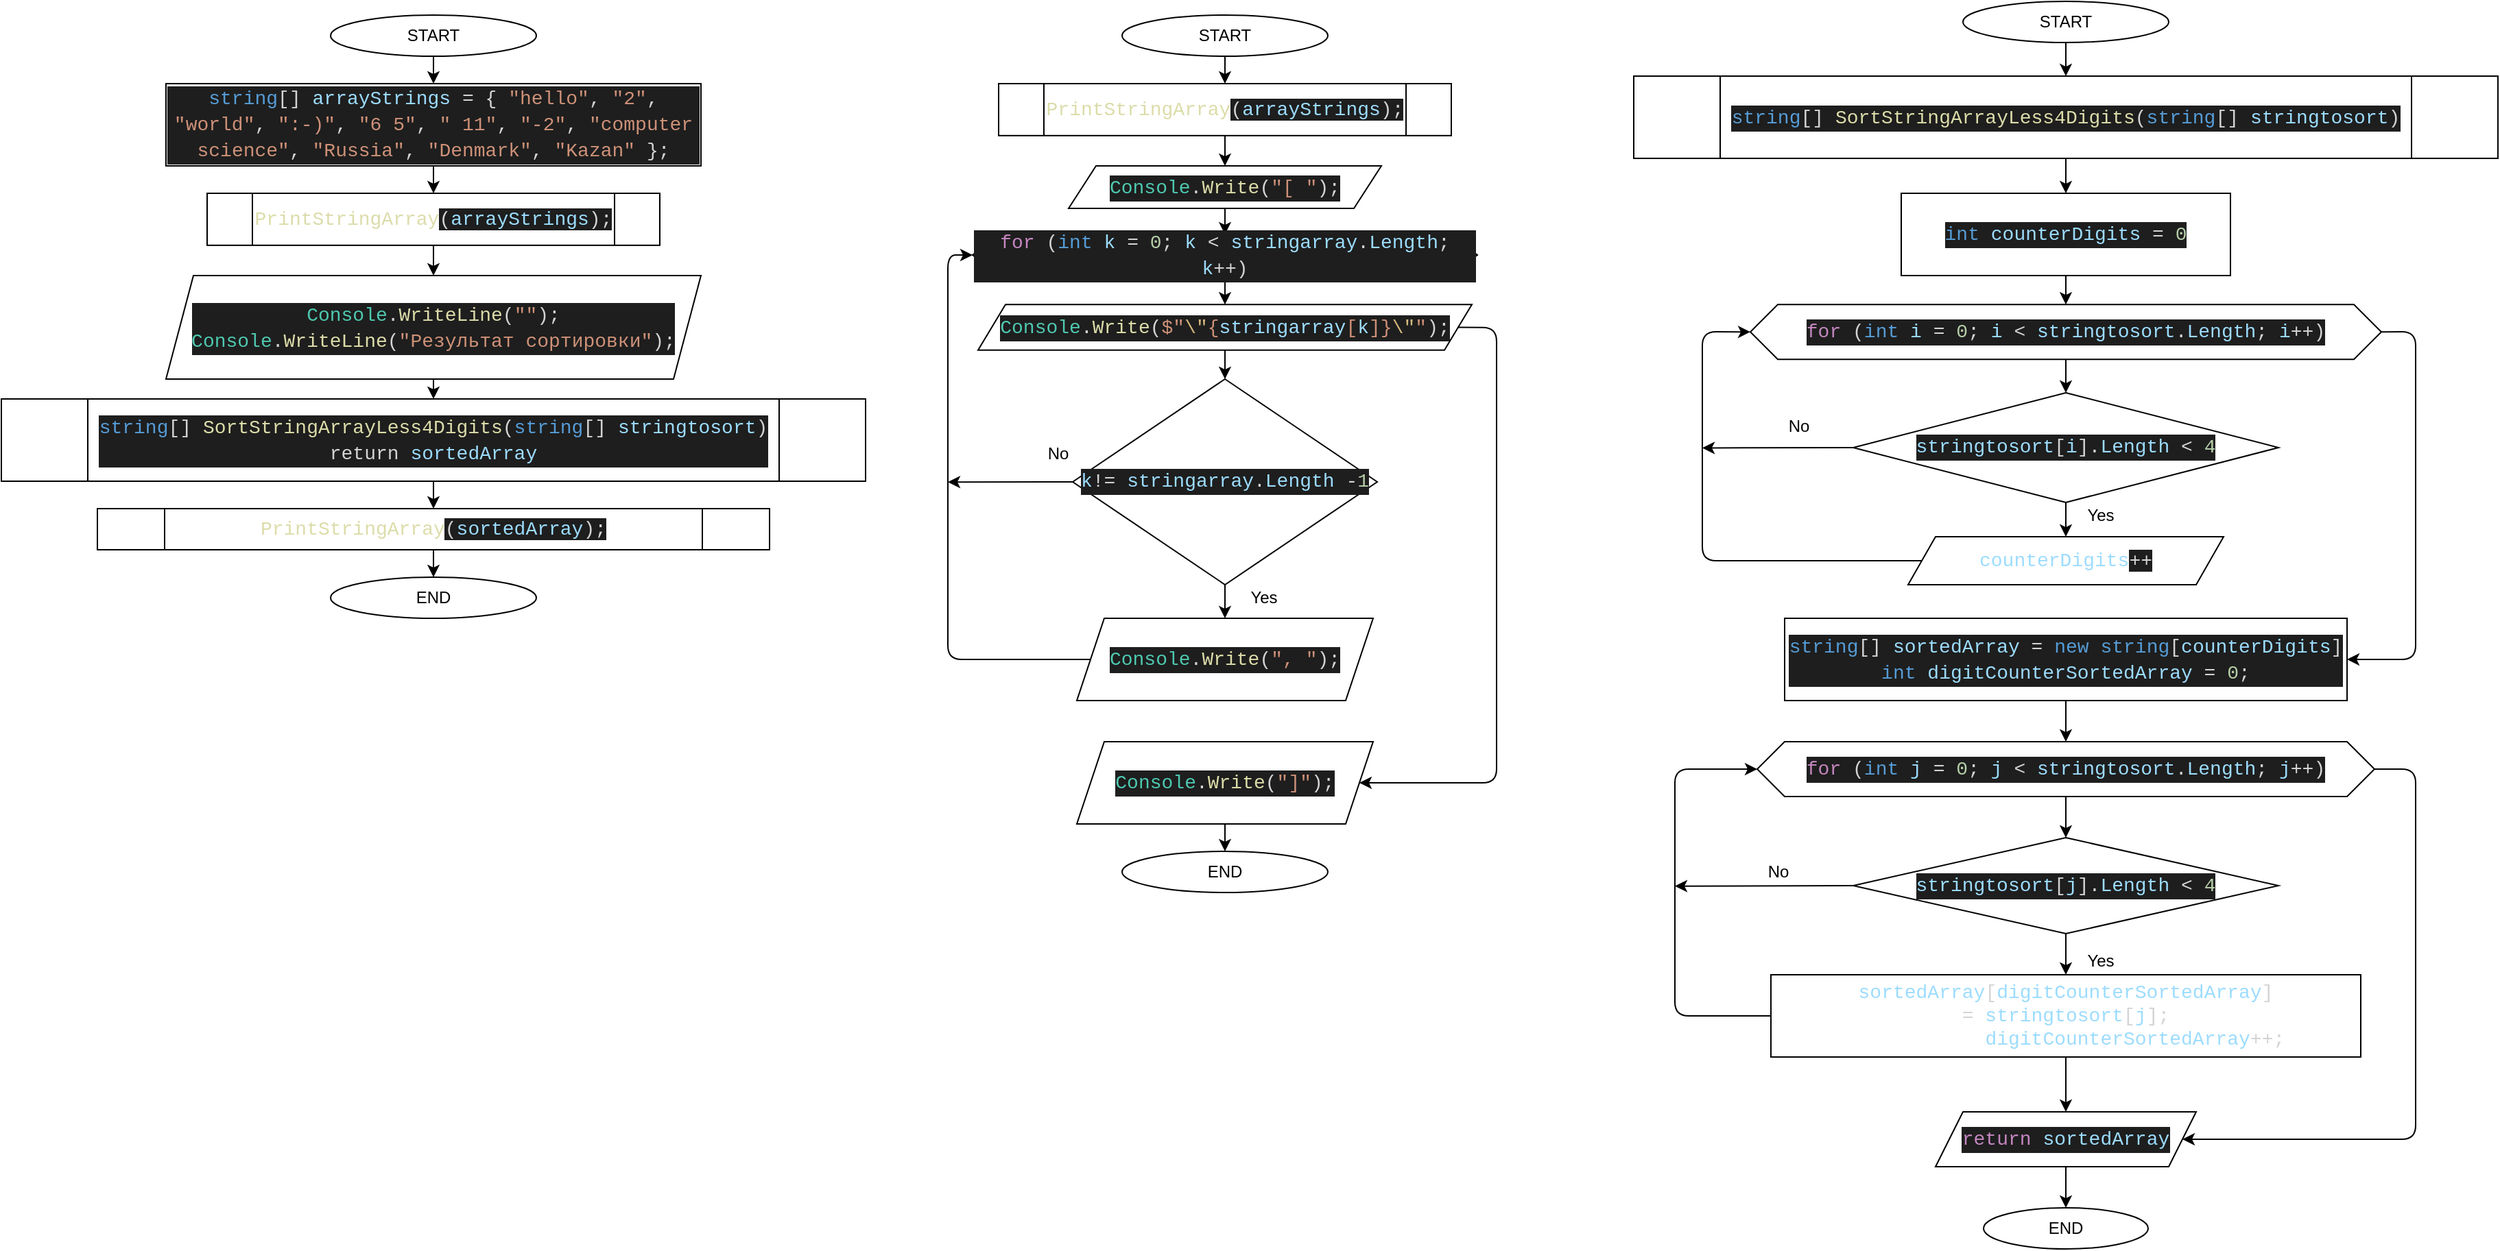 <mxfile>
    <diagram id="hvUYXnbO85yFD1JKyPwX" name="Page-1">
        <mxGraphModel dx="1193" dy="608" grid="1" gridSize="10" guides="1" tooltips="1" connect="1" arrows="1" fold="1" page="1" pageScale="1" pageWidth="827" pageHeight="1169" math="0" shadow="0">
            <root>
                <mxCell id="0"/>
                <mxCell id="1" parent="0"/>
                <mxCell id="4" value="" style="edgeStyle=none;html=1;" edge="1" parent="1" source="2" target="3">
                    <mxGeometry relative="1" as="geometry"/>
                </mxCell>
                <mxCell id="2" value="START" style="ellipse;whiteSpace=wrap;html=1;" vertex="1" parent="1">
                    <mxGeometry x="250" y="30" width="150" height="30" as="geometry"/>
                </mxCell>
                <mxCell id="8" value="" style="edgeStyle=none;html=1;" edge="1" parent="1" source="3" target="5">
                    <mxGeometry relative="1" as="geometry"/>
                </mxCell>
                <mxCell id="3" value="&#10;&#10;&lt;div style=&quot;color: rgb(212, 212, 212); background-color: rgb(30, 30, 30); font-family: consolas, &amp;quot;courier new&amp;quot;, monospace; font-weight: normal; font-size: 14px; line-height: 19px;&quot;&gt;&lt;div&gt;&lt;span style=&quot;color: #569cd6&quot;&gt;string&lt;/span&gt;&lt;span style=&quot;color: #d4d4d4&quot;&gt;[] &lt;/span&gt;&lt;span style=&quot;color: #9cdcfe&quot;&gt;arrayStrings&lt;/span&gt;&lt;span style=&quot;color: #d4d4d4&quot;&gt; &lt;/span&gt;&lt;span style=&quot;color: #d4d4d4&quot;&gt;=&lt;/span&gt;&lt;span style=&quot;color: #d4d4d4&quot;&gt; { &lt;/span&gt;&lt;span style=&quot;color: #ce9178&quot;&gt;&quot;hello&quot;&lt;/span&gt;&lt;span style=&quot;color: #d4d4d4&quot;&gt;, &lt;/span&gt;&lt;span style=&quot;color: #ce9178&quot;&gt;&quot;2&quot;&lt;/span&gt;&lt;span style=&quot;color: #d4d4d4&quot;&gt;, &lt;/span&gt;&lt;span style=&quot;color: #ce9178&quot;&gt;&quot;world&quot;&lt;/span&gt;&lt;span style=&quot;color: #d4d4d4&quot;&gt;, &lt;/span&gt;&lt;span style=&quot;color: #ce9178&quot;&gt;&quot;:-)&quot;&lt;/span&gt;&lt;span style=&quot;color: #d4d4d4&quot;&gt;, &lt;/span&gt;&lt;span style=&quot;color: #ce9178&quot;&gt;&quot;6 5&quot;&lt;/span&gt;&lt;span style=&quot;color: #d4d4d4&quot;&gt;, &lt;/span&gt;&lt;span style=&quot;color: #ce9178&quot;&gt;&quot; 11&quot;&lt;/span&gt;&lt;span style=&quot;color: #d4d4d4&quot;&gt;, &lt;/span&gt;&lt;span style=&quot;color: #ce9178&quot;&gt;&quot;-2&quot;&lt;/span&gt;&lt;span style=&quot;color: #d4d4d4&quot;&gt;, &lt;/span&gt;&lt;span style=&quot;color: #ce9178&quot;&gt;&quot;computer science&quot;&lt;/span&gt;&lt;span style=&quot;color: #d4d4d4&quot;&gt;, &lt;/span&gt;&lt;span style=&quot;color: #ce9178&quot;&gt;&quot;Russia&quot;&lt;/span&gt;&lt;span style=&quot;color: #d4d4d4&quot;&gt;, &lt;/span&gt;&lt;span style=&quot;color: #ce9178&quot;&gt;&quot;Denmark&quot;&lt;/span&gt;&lt;span style=&quot;color: #d4d4d4&quot;&gt;, &lt;/span&gt;&lt;span style=&quot;color: #ce9178&quot;&gt;&quot;Kazan&quot;&lt;/span&gt;&lt;span style=&quot;color: #d4d4d4&quot;&gt; };&lt;/span&gt;&lt;/div&gt;&lt;/div&gt;&#10;&#10;" style="rounded=0;whiteSpace=wrap;html=1;" vertex="1" parent="1">
                    <mxGeometry x="130" y="80" width="390" height="60" as="geometry"/>
                </mxCell>
                <mxCell id="17" value="" style="edgeStyle=none;html=1;entryX=0.5;entryY=0;entryDx=0;entryDy=0;" edge="1" parent="1" source="5" target="9">
                    <mxGeometry relative="1" as="geometry"/>
                </mxCell>
                <mxCell id="5" value="&lt;span style=&quot;font-family: &amp;#34;consolas&amp;#34; , &amp;#34;courier new&amp;#34; , monospace ; font-size: 14px ; color: rgb(220 , 220 , 170)&quot;&gt;PrintStringArray&lt;/span&gt;&lt;span style=&quot;font-family: &amp;#34;consolas&amp;#34; , &amp;#34;courier new&amp;#34; , monospace ; font-size: 14px&quot;&gt;&lt;span style=&quot;background-color: rgb(30 , 30 , 30)&quot;&gt;&lt;font color=&quot;#d4d4d4&quot;&gt;(&lt;/font&gt;&lt;/span&gt;&lt;/span&gt;&lt;span style=&quot;font-family: &amp;#34;consolas&amp;#34; , &amp;#34;courier new&amp;#34; , monospace ; font-size: 14px ; background-color: rgb(30 , 30 , 30) ; color: rgb(156 , 220 , 254)&quot;&gt;arrayStrings&lt;/span&gt;&lt;span style=&quot;color: rgb(212 , 212 , 212) ; font-family: &amp;#34;consolas&amp;#34; , &amp;#34;courier new&amp;#34; , monospace ; font-size: 14px ; background-color: rgb(30 , 30 , 30)&quot;&gt;);&lt;/span&gt;" style="shape=process;whiteSpace=wrap;html=1;backgroundOutline=1;" vertex="1" parent="1">
                    <mxGeometry x="160" y="160" width="330" height="37.92" as="geometry"/>
                </mxCell>
                <mxCell id="12" value="" style="edgeStyle=none;html=1;" edge="1" parent="1" source="9" target="10">
                    <mxGeometry relative="1" as="geometry"/>
                </mxCell>
                <mxCell id="9" value="&lt;div style=&quot;color: rgb(212 , 212 , 212) ; background-color: rgb(30 , 30 , 30) ; font-family: &amp;#34;consolas&amp;#34; , &amp;#34;courier new&amp;#34; , monospace ; font-size: 14px ; line-height: 19px&quot;&gt;&lt;div&gt;&lt;span style=&quot;color: #4ec9b0&quot;&gt;Console&lt;/span&gt;.&lt;span style=&quot;color: #dcdcaa&quot;&gt;WriteLine&lt;/span&gt;(&lt;span style=&quot;color: #ce9178&quot;&gt;&quot;&quot;&lt;/span&gt;);&lt;/div&gt;&lt;div&gt;&lt;span style=&quot;color: #4ec9b0&quot;&gt;Console&lt;/span&gt;.&lt;span style=&quot;color: #dcdcaa&quot;&gt;WriteLine&lt;/span&gt;(&lt;span style=&quot;color: #ce9178&quot;&gt;&quot;Рeзультат сортировки&quot;&lt;/span&gt;);&lt;/div&gt;&lt;/div&gt;" style="shape=parallelogram;perimeter=parallelogramPerimeter;whiteSpace=wrap;html=1;fixedSize=1;align=center;" vertex="1" parent="1">
                    <mxGeometry x="130" y="220" width="390" height="75.48" as="geometry"/>
                </mxCell>
                <mxCell id="13" value="" style="edgeStyle=none;html=1;" edge="1" parent="1" source="10" target="11">
                    <mxGeometry relative="1" as="geometry"/>
                </mxCell>
                <mxCell id="10" value="&lt;div style=&quot;color: rgb(212 , 212 , 212) ; background-color: rgb(30 , 30 , 30) ; font-family: &amp;#34;consolas&amp;#34; , &amp;#34;courier new&amp;#34; , monospace ; font-size: 14px ; line-height: 19px&quot;&gt;&lt;span style=&quot;color: #569cd6&quot;&gt;string&lt;/span&gt;[] &lt;span style=&quot;color: #dcdcaa&quot;&gt;SortStringArrayLess4Digits&lt;/span&gt;(&lt;span style=&quot;color: #569cd6&quot;&gt;string&lt;/span&gt;[] &lt;span style=&quot;color: #9cdcfe&quot;&gt;stringtosort&lt;/span&gt;)&lt;/div&gt;&lt;div style=&quot;color: rgb(212 , 212 , 212) ; background-color: rgb(30 , 30 , 30) ; font-family: &amp;#34;consolas&amp;#34; , &amp;#34;courier new&amp;#34; , monospace ; font-size: 14px ; line-height: 19px&quot;&gt;return&amp;nbsp;&lt;span style=&quot;color: rgb(156 , 220 , 254) ; font-family: &amp;#34;consolas&amp;#34; , &amp;#34;courier new&amp;#34; , monospace&quot;&gt;sortedArray&lt;/span&gt;&lt;/div&gt;" style="shape=process;whiteSpace=wrap;html=1;backgroundOutline=1;" vertex="1" parent="1">
                    <mxGeometry x="10" y="310" width="630" height="60" as="geometry"/>
                </mxCell>
                <mxCell id="15" value="" style="edgeStyle=none;html=1;" edge="1" parent="1" source="11" target="14">
                    <mxGeometry relative="1" as="geometry"/>
                </mxCell>
                <mxCell id="11" value="&lt;span style=&quot;font-family: &amp;#34;consolas&amp;#34; , &amp;#34;courier new&amp;#34; , monospace ; font-size: 14px ; color: rgb(220 , 220 , 170)&quot;&gt;PrintStringArray&lt;/span&gt;&lt;span style=&quot;font-family: &amp;#34;consolas&amp;#34; , &amp;#34;courier new&amp;#34; , monospace ; font-size: 14px&quot;&gt;&lt;font color=&quot;#d4d4d4&quot;&gt;&lt;span style=&quot;background-color: rgb(30 , 30 , 30)&quot;&gt;(&lt;/span&gt;&lt;/font&gt;&lt;/span&gt;&lt;span style=&quot;color: rgb(156 , 220 , 254) ; font-family: &amp;#34;consolas&amp;#34; , &amp;#34;courier new&amp;#34; , monospace ; font-size: 14px ; background-color: rgb(30 , 30 , 30)&quot;&gt;sortedArray&lt;/span&gt;&lt;span style=&quot;color: rgb(212 , 212 , 212) ; font-family: &amp;#34;consolas&amp;#34; , &amp;#34;courier new&amp;#34; , monospace ; font-size: 14px ; background-color: rgb(30 , 30 , 30)&quot;&gt;);&lt;/span&gt;" style="shape=process;whiteSpace=wrap;html=1;backgroundOutline=1;" vertex="1" parent="1">
                    <mxGeometry x="80" y="390" width="490" height="30" as="geometry"/>
                </mxCell>
                <mxCell id="14" value="END" style="ellipse;whiteSpace=wrap;html=1;" vertex="1" parent="1">
                    <mxGeometry x="250" y="440" width="150" height="30" as="geometry"/>
                </mxCell>
                <mxCell id="38" style="edgeStyle=none;html=1;exitX=0.5;exitY=1;exitDx=0;exitDy=0;entryX=0.5;entryY=0;entryDx=0;entryDy=0;" edge="1" parent="1" source="19" target="20">
                    <mxGeometry relative="1" as="geometry"/>
                </mxCell>
                <mxCell id="19" value="START" style="ellipse;whiteSpace=wrap;html=1;" vertex="1" parent="1">
                    <mxGeometry x="827" y="30" width="150" height="30" as="geometry"/>
                </mxCell>
                <mxCell id="28" value="" style="edgeStyle=none;html=1;entryX=0.5;entryY=0;entryDx=0;entryDy=0;" edge="1" parent="1" source="20" target="21">
                    <mxGeometry relative="1" as="geometry"/>
                </mxCell>
                <mxCell id="20" value="&lt;span style=&quot;font-family: &amp;#34;consolas&amp;#34; , &amp;#34;courier new&amp;#34; , monospace ; font-size: 14px ; color: rgb(220 , 220 , 170)&quot;&gt;PrintStringArray&lt;/span&gt;&lt;span style=&quot;font-family: &amp;#34;consolas&amp;#34; , &amp;#34;courier new&amp;#34; , monospace ; font-size: 14px&quot;&gt;&lt;span style=&quot;background-color: rgb(30 , 30 , 30)&quot;&gt;&lt;font color=&quot;#d4d4d4&quot;&gt;(&lt;/font&gt;&lt;/span&gt;&lt;/span&gt;&lt;span style=&quot;font-family: &amp;#34;consolas&amp;#34; , &amp;#34;courier new&amp;#34; , monospace ; font-size: 14px ; background-color: rgb(30 , 30 , 30) ; color: rgb(156 , 220 , 254)&quot;&gt;arrayStrings&lt;/span&gt;&lt;span style=&quot;color: rgb(212 , 212 , 212) ; font-family: &amp;#34;consolas&amp;#34; , &amp;#34;courier new&amp;#34; , monospace ; font-size: 14px ; background-color: rgb(30 , 30 , 30)&quot;&gt;);&lt;/span&gt;" style="shape=process;whiteSpace=wrap;html=1;backgroundOutline=1;" vertex="1" parent="1">
                    <mxGeometry x="737" y="80" width="330" height="37.92" as="geometry"/>
                </mxCell>
                <mxCell id="29" value="" style="edgeStyle=none;html=1;entryX=0.5;entryY=0;entryDx=0;entryDy=0;" edge="1" parent="1" source="21" target="22">
                    <mxGeometry relative="1" as="geometry"/>
                </mxCell>
                <mxCell id="21" value="&lt;div style=&quot;color: rgb(212 , 212 , 212) ; background-color: rgb(30 , 30 , 30) ; font-family: &amp;#34;consolas&amp;#34; , &amp;#34;courier new&amp;#34; , monospace ; font-size: 14px ; line-height: 19px&quot;&gt;&lt;span style=&quot;color: #4ec9b0&quot;&gt;Console&lt;/span&gt;.&lt;span style=&quot;color: #dcdcaa&quot;&gt;Write&lt;/span&gt;(&lt;span style=&quot;color: #ce9178&quot;&gt;&quot;[ &quot;&lt;/span&gt;);&lt;/div&gt;" style="shape=parallelogram;perimeter=parallelogramPerimeter;whiteSpace=wrap;html=1;fixedSize=1;" vertex="1" parent="1">
                    <mxGeometry x="788" y="140" width="228" height="31.04" as="geometry"/>
                </mxCell>
                <mxCell id="30" value="" style="edgeStyle=none;html=1;entryX=0.5;entryY=0;entryDx=0;entryDy=0;" edge="1" parent="1" source="22" target="23">
                    <mxGeometry relative="1" as="geometry"/>
                </mxCell>
                <mxCell id="22" value="&lt;div style=&quot;color: rgb(212 , 212 , 212) ; background-color: rgb(30 , 30 , 30) ; font-family: &amp;#34;consolas&amp;#34; , &amp;#34;courier new&amp;#34; , monospace ; font-size: 14px ; line-height: 19px&quot;&gt;&lt;span style=&quot;color: #c586c0&quot;&gt;for&lt;/span&gt; (&lt;span style=&quot;color: #569cd6&quot;&gt;int&lt;/span&gt; &lt;span style=&quot;color: #9cdcfe&quot;&gt;k&lt;/span&gt; = &lt;span style=&quot;color: #b5cea8&quot;&gt;0&lt;/span&gt;; &lt;span style=&quot;color: #9cdcfe&quot;&gt;k&lt;/span&gt; &amp;lt; &lt;span style=&quot;color: #9cdcfe&quot;&gt;stringarray&lt;/span&gt;.&lt;span style=&quot;color: #9cdcfe&quot;&gt;Length&lt;/span&gt;; &lt;span style=&quot;color: #9cdcfe&quot;&gt;k&lt;/span&gt;++)&lt;/div&gt;" style="shape=hexagon;perimeter=hexagonPerimeter2;whiteSpace=wrap;html=1;fixedSize=1;" vertex="1" parent="1">
                    <mxGeometry x="718" y="190" width="368" height="30" as="geometry"/>
                </mxCell>
                <mxCell id="31" value="" style="edgeStyle=none;html=1;" edge="1" parent="1" source="23" target="24">
                    <mxGeometry relative="1" as="geometry"/>
                </mxCell>
                <mxCell id="36" style="edgeStyle=none;html=1;exitX=1;exitY=0.5;exitDx=0;exitDy=0;entryX=1;entryY=0.5;entryDx=0;entryDy=0;" edge="1" parent="1" source="23" target="35">
                    <mxGeometry relative="1" as="geometry">
                        <Array as="points">
                            <mxPoint x="1100" y="258"/>
                            <mxPoint x="1100" y="590"/>
                        </Array>
                    </mxGeometry>
                </mxCell>
                <mxCell id="23" value="&#10;&#10;&lt;div style=&quot;color: rgb(212, 212, 212); background-color: rgb(30, 30, 30); font-family: consolas, &amp;quot;courier new&amp;quot;, monospace; font-weight: normal; font-size: 14px; line-height: 19px;&quot;&gt;&lt;div&gt;&lt;span style=&quot;color: #4ec9b0&quot;&gt;Console&lt;/span&gt;&lt;span style=&quot;color: #d4d4d4&quot;&gt;.&lt;/span&gt;&lt;span style=&quot;color: #dcdcaa&quot;&gt;Write&lt;/span&gt;&lt;span style=&quot;color: #d4d4d4&quot;&gt;(&lt;/span&gt;&lt;span style=&quot;color: #ce9178&quot;&gt;$&quot;&lt;/span&gt;&lt;span style=&quot;color: #d7ba7d&quot;&gt;\&quot;&lt;/span&gt;&lt;span style=&quot;color: #ce9178&quot;&gt;{&lt;/span&gt;&lt;span style=&quot;color: #9cdcfe&quot;&gt;stringarray&lt;/span&gt;&lt;span style=&quot;color: #ce9178&quot;&gt;[&lt;/span&gt;&lt;span style=&quot;color: #9cdcfe&quot;&gt;k&lt;/span&gt;&lt;span style=&quot;color: #ce9178&quot;&gt;]}&lt;/span&gt;&lt;span style=&quot;color: #d7ba7d&quot;&gt;\&quot;&lt;/span&gt;&lt;span style=&quot;color: #ce9178&quot;&gt;&quot;&lt;/span&gt;&lt;span style=&quot;color: #d4d4d4&quot;&gt;);&lt;/span&gt;&lt;/div&gt;&lt;/div&gt;&#10;&#10;" style="shape=parallelogram;perimeter=parallelogramPerimeter;whiteSpace=wrap;html=1;fixedSize=1;" vertex="1" parent="1">
                    <mxGeometry x="722" y="241.11" width="360" height="33.26" as="geometry"/>
                </mxCell>
                <mxCell id="26" value="" style="edgeStyle=none;html=1;" edge="1" parent="1" source="24" target="25">
                    <mxGeometry relative="1" as="geometry"/>
                </mxCell>
                <mxCell id="34" style="edgeStyle=none;html=1;exitX=0;exitY=0.5;exitDx=0;exitDy=0;" edge="1" parent="1" source="24">
                    <mxGeometry relative="1" as="geometry">
                        <mxPoint x="700" y="370.586" as="targetPoint"/>
                    </mxGeometry>
                </mxCell>
                <mxCell id="24" value="&lt;div style=&quot;color: rgb(212 , 212 , 212) ; background-color: rgb(30 , 30 , 30) ; font-family: &amp;#34;consolas&amp;#34; , &amp;#34;courier new&amp;#34; , monospace ; font-size: 14px ; line-height: 19px&quot;&gt;&lt;span style=&quot;color: #9cdcfe&quot;&gt;k&lt;/span&gt;!= &lt;span style=&quot;color: #9cdcfe&quot;&gt;stringarray&lt;/span&gt;.&lt;span style=&quot;color: #9cdcfe&quot;&gt;Length&lt;/span&gt; -&lt;span style=&quot;color: #b5cea8&quot;&gt;1&lt;/span&gt;&lt;/div&gt;" style="rhombus;whiteSpace=wrap;html=1;" vertex="1" parent="1">
                    <mxGeometry x="791" y="295.48" width="222" height="150" as="geometry"/>
                </mxCell>
                <mxCell id="33" style="edgeStyle=none;html=1;exitX=0;exitY=0.5;exitDx=0;exitDy=0;entryX=0;entryY=0.5;entryDx=0;entryDy=0;" edge="1" parent="1" source="25" target="22">
                    <mxGeometry relative="1" as="geometry">
                        <Array as="points">
                            <mxPoint x="700" y="500"/>
                            <mxPoint x="700" y="205"/>
                        </Array>
                    </mxGeometry>
                </mxCell>
                <mxCell id="25" value="&lt;div style=&quot;color: rgb(212 , 212 , 212) ; background-color: rgb(30 , 30 , 30) ; font-family: &amp;#34;consolas&amp;#34; , &amp;#34;courier new&amp;#34; , monospace ; font-size: 14px ; line-height: 19px&quot;&gt;&lt;span style=&quot;color: #4ec9b0&quot;&gt;Console&lt;/span&gt;.&lt;span style=&quot;color: #dcdcaa&quot;&gt;Write&lt;/span&gt;(&lt;span style=&quot;color: #ce9178&quot;&gt;&quot;, &quot;&lt;/span&gt;);&lt;/div&gt;" style="shape=parallelogram;perimeter=parallelogramPerimeter;whiteSpace=wrap;html=1;fixedSize=1;" vertex="1" parent="1">
                    <mxGeometry x="794" y="470" width="216" height="60" as="geometry"/>
                </mxCell>
                <mxCell id="27" value="Yes" style="text;html=1;align=center;verticalAlign=middle;resizable=0;points=[];autosize=1;strokeColor=none;fillColor=none;" vertex="1" parent="1">
                    <mxGeometry x="910" y="445.48" width="40" height="20" as="geometry"/>
                </mxCell>
                <mxCell id="32" value="No" style="text;html=1;align=center;verticalAlign=middle;resizable=0;points=[];autosize=1;strokeColor=none;fillColor=none;" vertex="1" parent="1">
                    <mxGeometry x="765" y="340" width="30" height="20" as="geometry"/>
                </mxCell>
                <mxCell id="40" value="" style="edgeStyle=none;html=1;" edge="1" parent="1" source="35" target="39">
                    <mxGeometry relative="1" as="geometry"/>
                </mxCell>
                <mxCell id="35" value="&lt;div style=&quot;color: rgb(212 , 212 , 212) ; background-color: rgb(30 , 30 , 30) ; font-family: &amp;#34;consolas&amp;#34; , &amp;#34;courier new&amp;#34; , monospace ; font-size: 14px ; line-height: 19px&quot;&gt;&lt;span style=&quot;color: #4ec9b0&quot;&gt;Console&lt;/span&gt;.&lt;span style=&quot;color: #dcdcaa&quot;&gt;Write&lt;/span&gt;(&lt;span style=&quot;color: rgb(206 , 145 , 120) ; font-family: &amp;#34;consolas&amp;#34; , &amp;#34;courier new&amp;#34; , monospace&quot;&gt;&quot;]&quot;&lt;/span&gt;);&lt;/div&gt;" style="shape=parallelogram;perimeter=parallelogramPerimeter;whiteSpace=wrap;html=1;fixedSize=1;" vertex="1" parent="1">
                    <mxGeometry x="794" y="560" width="216" height="60" as="geometry"/>
                </mxCell>
                <mxCell id="39" value="END" style="ellipse;whiteSpace=wrap;html=1;" vertex="1" parent="1">
                    <mxGeometry x="827" y="640" width="150" height="30" as="geometry"/>
                </mxCell>
                <mxCell id="47" value="" style="edgeStyle=none;html=1;" edge="1" parent="1" source="43" target="45">
                    <mxGeometry relative="1" as="geometry"/>
                </mxCell>
                <mxCell id="43" value="&lt;div style=&quot;color: rgb(212 , 212 , 212) ; background-color: rgb(30 , 30 , 30) ; font-family: &amp;#34;consolas&amp;#34; , &amp;#34;courier new&amp;#34; , monospace ; font-size: 14px ; line-height: 19px&quot;&gt;&lt;span style=&quot;color: #569cd6&quot;&gt;string&lt;/span&gt;[] &lt;span style=&quot;color: #dcdcaa&quot;&gt;SortStringArrayLess4Digits&lt;/span&gt;(&lt;span style=&quot;color: #569cd6&quot;&gt;string&lt;/span&gt;[] &lt;span style=&quot;color: #9cdcfe&quot;&gt;stringtosort&lt;/span&gt;)&lt;/div&gt;" style="shape=process;whiteSpace=wrap;html=1;backgroundOutline=1;" vertex="1" parent="1">
                    <mxGeometry x="1200" y="74.52" width="630" height="60" as="geometry"/>
                </mxCell>
                <mxCell id="46" style="edgeStyle=none;html=1;exitX=0.5;exitY=1;exitDx=0;exitDy=0;entryX=0.5;entryY=0;entryDx=0;entryDy=0;" edge="1" parent="1" source="44" target="43">
                    <mxGeometry relative="1" as="geometry">
                        <mxPoint x="1514.909" y="70" as="targetPoint"/>
                    </mxGeometry>
                </mxCell>
                <mxCell id="44" value="START" style="ellipse;whiteSpace=wrap;html=1;" vertex="1" parent="1">
                    <mxGeometry x="1440" y="20" width="150" height="30" as="geometry"/>
                </mxCell>
                <mxCell id="49" value="" style="edgeStyle=none;html=1;" edge="1" parent="1" source="45" target="48">
                    <mxGeometry relative="1" as="geometry"/>
                </mxCell>
                <mxCell id="45" value="&lt;div style=&quot;color: rgb(212 , 212 , 212) ; background-color: rgb(30 , 30 , 30) ; font-family: &amp;#34;consolas&amp;#34; , &amp;#34;courier new&amp;#34; , monospace ; font-size: 14px ; line-height: 19px&quot;&gt;&lt;span style=&quot;color: #569cd6&quot;&gt;int&lt;/span&gt; &lt;span style=&quot;color: #9cdcfe&quot;&gt;counterDigits&lt;/span&gt; = &lt;span style=&quot;color: #b5cea8&quot;&gt;0&lt;/span&gt;&lt;/div&gt;" style="rounded=0;whiteSpace=wrap;html=1;" vertex="1" parent="1">
                    <mxGeometry x="1395" y="160" width="240" height="60" as="geometry"/>
                </mxCell>
                <mxCell id="51" value="" style="edgeStyle=none;html=1;" edge="1" parent="1" source="48" target="50">
                    <mxGeometry relative="1" as="geometry"/>
                </mxCell>
                <mxCell id="62" style="edgeStyle=none;html=1;exitX=1;exitY=0.5;exitDx=0;exitDy=0;entryX=1;entryY=0.5;entryDx=0;entryDy=0;" edge="1" parent="1" source="48" target="61">
                    <mxGeometry relative="1" as="geometry">
                        <Array as="points">
                            <mxPoint x="1770" y="261"/>
                            <mxPoint x="1770" y="500"/>
                        </Array>
                    </mxGeometry>
                </mxCell>
                <mxCell id="48" value="&lt;div style=&quot;color: rgb(212 , 212 , 212) ; background-color: rgb(30 , 30 , 30) ; font-family: &amp;#34;consolas&amp;#34; , &amp;#34;courier new&amp;#34; , monospace ; font-size: 14px ; line-height: 19px&quot;&gt;&lt;span style=&quot;color: #c586c0&quot;&gt;for&lt;/span&gt; (&lt;span style=&quot;color: #569cd6&quot;&gt;int&lt;/span&gt; &lt;span style=&quot;color: #9cdcfe&quot;&gt;i&lt;/span&gt; = &lt;span style=&quot;color: #b5cea8&quot;&gt;0&lt;/span&gt;; &lt;span style=&quot;color: #9cdcfe&quot;&gt;i&lt;/span&gt; &amp;lt; &lt;span style=&quot;color: #9cdcfe&quot;&gt;stringtosort&lt;/span&gt;.&lt;span style=&quot;color: #9cdcfe&quot;&gt;Length&lt;/span&gt;; &lt;span style=&quot;color: #9cdcfe&quot;&gt;i&lt;/span&gt;++)&lt;/div&gt;" style="shape=hexagon;perimeter=hexagonPerimeter2;whiteSpace=wrap;html=1;fixedSize=1;" vertex="1" parent="1">
                    <mxGeometry x="1285" y="241.11" width="460" height="40" as="geometry"/>
                </mxCell>
                <mxCell id="53" value="" style="edgeStyle=none;html=1;" edge="1" parent="1" source="50" target="52">
                    <mxGeometry relative="1" as="geometry"/>
                </mxCell>
                <mxCell id="59" style="edgeStyle=none;html=1;exitX=0;exitY=0.5;exitDx=0;exitDy=0;" edge="1" parent="1" source="50">
                    <mxGeometry relative="1" as="geometry">
                        <mxPoint x="1250" y="345.727" as="targetPoint"/>
                    </mxGeometry>
                </mxCell>
                <mxCell id="50" value="&lt;div style=&quot;color: rgb(212 , 212 , 212) ; background-color: rgb(30 , 30 , 30) ; font-family: &amp;#34;consolas&amp;#34; , &amp;#34;courier new&amp;#34; , monospace ; font-size: 14px ; line-height: 19px&quot;&gt;&lt;span style=&quot;color: #9cdcfe&quot;&gt;stringtosort&lt;/span&gt;[&lt;span style=&quot;color: #9cdcfe&quot;&gt;i&lt;/span&gt;].&lt;span style=&quot;color: #9cdcfe&quot;&gt;Length&lt;/span&gt; &amp;lt; &lt;span style=&quot;color: #b5cea8&quot;&gt;4&lt;/span&gt;&lt;/div&gt;" style="rhombus;whiteSpace=wrap;html=1;" vertex="1" parent="1">
                    <mxGeometry x="1360" y="305.48" width="310" height="80" as="geometry"/>
                </mxCell>
                <mxCell id="58" style="edgeStyle=none;html=1;exitX=0;exitY=0.5;exitDx=0;exitDy=0;entryX=0;entryY=0.5;entryDx=0;entryDy=0;" edge="1" parent="1" source="52" target="48">
                    <mxGeometry relative="1" as="geometry">
                        <Array as="points">
                            <mxPoint x="1250" y="428"/>
                            <mxPoint x="1250" y="261"/>
                        </Array>
                    </mxGeometry>
                </mxCell>
                <mxCell id="52" value="&lt;span style=&quot;font-family: &amp;#34;consolas&amp;#34; , &amp;#34;courier new&amp;#34; , monospace ; font-size: 14px ; color: rgb(156 , 220 , 254)&quot;&gt;counterDigits&lt;/span&gt;&lt;span style=&quot;font-family: &amp;#34;consolas&amp;#34; , &amp;#34;courier new&amp;#34; , monospace ; font-size: 14px ; background-color: rgb(30 , 30 , 30)&quot;&gt;&lt;font color=&quot;#d4d4d4&quot;&gt;++&lt;/font&gt;&lt;/span&gt;" style="shape=parallelogram;perimeter=parallelogramPerimeter;whiteSpace=wrap;html=1;fixedSize=1;" vertex="1" parent="1">
                    <mxGeometry x="1400" y="410.48" width="230" height="35" as="geometry"/>
                </mxCell>
                <mxCell id="57" value="Yes" style="text;html=1;align=center;verticalAlign=middle;resizable=0;points=[];autosize=1;strokeColor=none;fillColor=none;" vertex="1" parent="1">
                    <mxGeometry x="1520" y="385.48" width="40" height="20" as="geometry"/>
                </mxCell>
                <mxCell id="60" value="No" style="text;html=1;align=center;verticalAlign=middle;resizable=0;points=[];autosize=1;strokeColor=none;fillColor=none;" vertex="1" parent="1">
                    <mxGeometry x="1305" y="320" width="30" height="20" as="geometry"/>
                </mxCell>
                <mxCell id="64" value="" style="edgeStyle=none;html=1;" edge="1" parent="1" source="61" target="63">
                    <mxGeometry relative="1" as="geometry"/>
                </mxCell>
                <mxCell id="61" value="&lt;div style=&quot;color: rgb(212 , 212 , 212) ; background-color: rgb(30 , 30 , 30) ; font-family: &amp;#34;consolas&amp;#34; , &amp;#34;courier new&amp;#34; , monospace ; font-size: 14px ; line-height: 19px&quot;&gt;&lt;span style=&quot;color: #569cd6&quot;&gt;string&lt;/span&gt;[] &lt;span style=&quot;color: #9cdcfe&quot;&gt;sortedArray&lt;/span&gt; = &lt;span style=&quot;color: #569cd6&quot;&gt;new&lt;/span&gt; &lt;span style=&quot;color: #569cd6&quot;&gt;string&lt;/span&gt;[&lt;span style=&quot;color: #9cdcfe&quot;&gt;counterDigits&lt;/span&gt;]&lt;/div&gt;&lt;div style=&quot;color: rgb(212 , 212 , 212) ; background-color: rgb(30 , 30 , 30) ; font-family: &amp;#34;consolas&amp;#34; , &amp;#34;courier new&amp;#34; , monospace ; font-size: 14px ; line-height: 19px&quot;&gt;&lt;div style=&quot;font-family: &amp;#34;consolas&amp;#34; , &amp;#34;courier new&amp;#34; , monospace ; line-height: 19px&quot;&gt;&lt;span style=&quot;color: #569cd6&quot;&gt;int&lt;/span&gt; &lt;span style=&quot;color: #9cdcfe&quot;&gt;digitCounterSortedArray&lt;/span&gt; = &lt;span style=&quot;color: #b5cea8&quot;&gt;0&lt;/span&gt;;&lt;/div&gt;&lt;/div&gt;" style="rounded=0;whiteSpace=wrap;html=1;" vertex="1" parent="1">
                    <mxGeometry x="1310" y="470" width="410" height="60" as="geometry"/>
                </mxCell>
                <mxCell id="66" value="" style="edgeStyle=none;html=1;" edge="1" parent="1" source="63" target="65">
                    <mxGeometry relative="1" as="geometry"/>
                </mxCell>
                <mxCell id="78" style="edgeStyle=none;html=1;exitX=1;exitY=0.5;exitDx=0;exitDy=0;entryX=1;entryY=0.5;entryDx=0;entryDy=0;" edge="1" parent="1" source="63" target="75">
                    <mxGeometry relative="1" as="geometry">
                        <Array as="points">
                            <mxPoint x="1770" y="580"/>
                            <mxPoint x="1770" y="850"/>
                        </Array>
                    </mxGeometry>
                </mxCell>
                <mxCell id="63" value="&lt;div style=&quot;color: rgb(212 , 212 , 212) ; background-color: rgb(30 , 30 , 30) ; font-family: &amp;#34;consolas&amp;#34; , &amp;#34;courier new&amp;#34; , monospace ; font-size: 14px ; line-height: 19px&quot;&gt;&lt;span style=&quot;color: #c586c0&quot;&gt;for&lt;/span&gt; (&lt;span style=&quot;color: #569cd6&quot;&gt;int&lt;/span&gt; &lt;span style=&quot;color: #9cdcfe&quot;&gt;j&lt;/span&gt; = &lt;span style=&quot;color: #b5cea8&quot;&gt;0&lt;/span&gt;; &lt;span style=&quot;color: #9cdcfe&quot;&gt;j&lt;/span&gt; &amp;lt; &lt;span style=&quot;color: #9cdcfe&quot;&gt;stringtosort&lt;/span&gt;.&lt;span style=&quot;color: #9cdcfe&quot;&gt;Length&lt;/span&gt;; &lt;span style=&quot;color: #9cdcfe&quot;&gt;j&lt;/span&gt;++)&lt;/div&gt;" style="shape=hexagon;perimeter=hexagonPerimeter2;whiteSpace=wrap;html=1;fixedSize=1;" vertex="1" parent="1">
                    <mxGeometry x="1290" y="560" width="450" height="40" as="geometry"/>
                </mxCell>
                <mxCell id="68" value="" style="edgeStyle=none;html=1;" edge="1" parent="1" source="65">
                    <mxGeometry relative="1" as="geometry">
                        <mxPoint x="1515.0" y="730" as="targetPoint"/>
                    </mxGeometry>
                </mxCell>
                <mxCell id="71" style="edgeStyle=none;html=1;exitX=0;exitY=0.5;exitDx=0;exitDy=0;" edge="1" parent="1" source="65">
                    <mxGeometry relative="1" as="geometry">
                        <mxPoint x="1230.0" y="665.333" as="targetPoint"/>
                    </mxGeometry>
                </mxCell>
                <mxCell id="65" value="&lt;div style=&quot;color: rgb(212 , 212 , 212) ; background-color: rgb(30 , 30 , 30) ; font-family: &amp;#34;consolas&amp;#34; , &amp;#34;courier new&amp;#34; , monospace ; font-size: 14px ; line-height: 19px&quot;&gt;&lt;span style=&quot;color: #9cdcfe&quot;&gt;stringtosort&lt;/span&gt;[&lt;span style=&quot;color: #9cdcfe&quot;&gt;j&lt;/span&gt;].&lt;span style=&quot;color: #9cdcfe&quot;&gt;Length&lt;/span&gt; &amp;lt; &lt;span style=&quot;color: #b5cea8&quot;&gt;4&lt;/span&gt;&lt;/div&gt;" style="rhombus;whiteSpace=wrap;html=1;" vertex="1" parent="1">
                    <mxGeometry x="1360" y="630" width="310" height="70" as="geometry"/>
                </mxCell>
                <mxCell id="69" style="edgeStyle=none;html=1;exitX=0;exitY=0.5;exitDx=0;exitDy=0;entryX=0;entryY=0.5;entryDx=0;entryDy=0;" edge="1" parent="1" source="74" target="63">
                    <mxGeometry relative="1" as="geometry">
                        <mxPoint x="1260.0" y="760" as="sourcePoint"/>
                        <Array as="points">
                            <mxPoint x="1230" y="760"/>
                            <mxPoint x="1230" y="580"/>
                        </Array>
                    </mxGeometry>
                </mxCell>
                <mxCell id="70" value="Yes" style="text;html=1;align=center;verticalAlign=middle;resizable=0;points=[];autosize=1;strokeColor=none;fillColor=none;" vertex="1" parent="1">
                    <mxGeometry x="1520" y="710" width="40" height="20" as="geometry"/>
                </mxCell>
                <mxCell id="72" value="No" style="text;html=1;align=center;verticalAlign=middle;resizable=0;points=[];autosize=1;strokeColor=none;fillColor=none;" vertex="1" parent="1">
                    <mxGeometry x="1290" y="645" width="30" height="20" as="geometry"/>
                </mxCell>
                <mxCell id="76" value="" style="edgeStyle=none;html=1;" edge="1" parent="1" source="74" target="75">
                    <mxGeometry relative="1" as="geometry"/>
                </mxCell>
                <mxCell id="74" value="&lt;div style=&quot;color: rgb(212 , 212 , 212) ; font-family: &amp;#34;consolas&amp;#34; , &amp;#34;courier new&amp;#34; , monospace ; font-size: 14px&quot;&gt;&lt;span style=&quot;color: rgb(156 , 220 , 254)&quot;&gt;sortedArray&lt;/span&gt;[&lt;span style=&quot;color: rgb(156 , 220 , 254)&quot;&gt;digitCounterSortedArray&lt;/span&gt;] =&amp;nbsp;&lt;span style=&quot;color: rgb(156 , 220 , 254)&quot;&gt;stringtosort&lt;/span&gt;[&lt;span style=&quot;color: rgb(156 , 220 , 254)&quot;&gt;j&lt;/span&gt;];&lt;/div&gt;&lt;div style=&quot;color: rgb(212 , 212 , 212) ; font-family: &amp;#34;consolas&amp;#34; , &amp;#34;courier new&amp;#34; , monospace ; font-size: 14px&quot;&gt;&amp;nbsp; &amp;nbsp; &amp;nbsp; &amp;nbsp; &amp;nbsp; &amp;nbsp;&amp;nbsp;&lt;span style=&quot;color: rgb(156 , 220 , 254)&quot;&gt;digitCounterSortedArray&lt;/span&gt;++;&lt;/div&gt;" style="rounded=0;whiteSpace=wrap;html=1;" vertex="1" parent="1">
                    <mxGeometry x="1300" y="730" width="430" height="60" as="geometry"/>
                </mxCell>
                <mxCell id="80" value="" style="edgeStyle=none;html=1;" edge="1" parent="1" source="75" target="79">
                    <mxGeometry relative="1" as="geometry"/>
                </mxCell>
                <mxCell id="75" value="&lt;div style=&quot;color: rgb(212 , 212 , 212) ; background-color: rgb(30 , 30 , 30) ; font-family: &amp;#34;consolas&amp;#34; , &amp;#34;courier new&amp;#34; , monospace ; font-size: 14px ; line-height: 19px&quot;&gt;&lt;span style=&quot;color: #c586c0&quot;&gt;return&lt;/span&gt; &lt;span style=&quot;color: #9cdcfe&quot;&gt;sortedArray&lt;/span&gt;&lt;/div&gt;" style="shape=parallelogram;perimeter=parallelogramPerimeter;whiteSpace=wrap;html=1;fixedSize=1;" vertex="1" parent="1">
                    <mxGeometry x="1420" y="830" width="190" height="40" as="geometry"/>
                </mxCell>
                <mxCell id="79" value="END" style="ellipse;whiteSpace=wrap;html=1;" vertex="1" parent="1">
                    <mxGeometry x="1455" y="900" width="120" height="30" as="geometry"/>
                </mxCell>
            </root>
        </mxGraphModel>
    </diagram>
</mxfile>